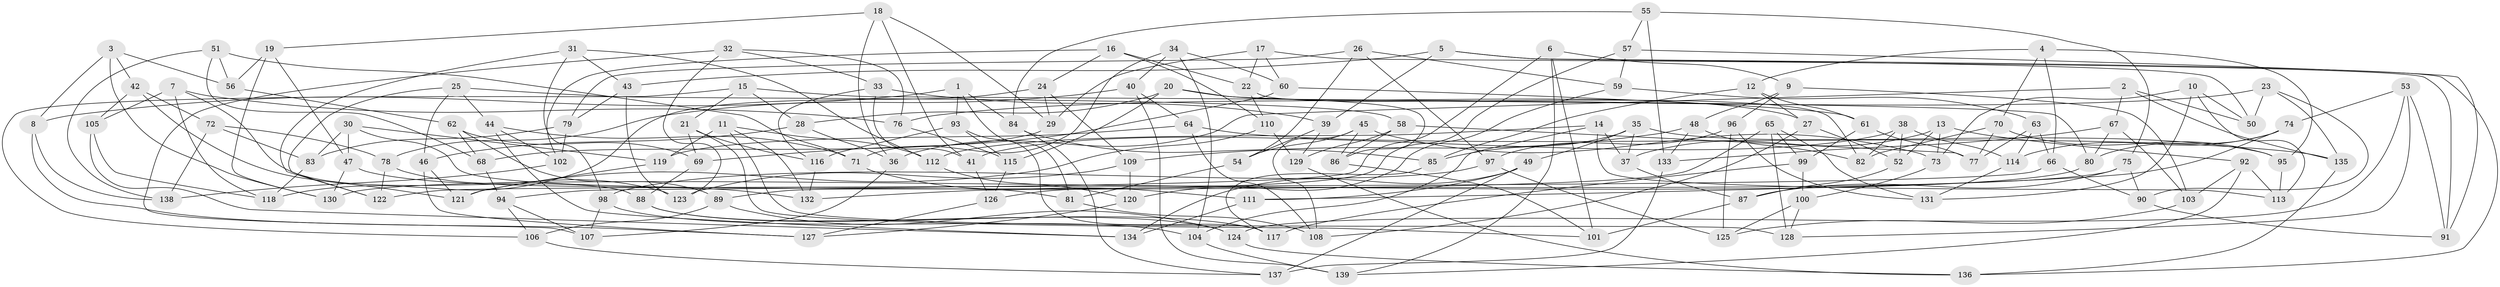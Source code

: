 // Generated by graph-tools (version 1.1) at 2025/11/02/27/25 16:11:42]
// undirected, 139 vertices, 278 edges
graph export_dot {
graph [start="1"]
  node [color=gray90,style=filled];
  1;
  2;
  3;
  4;
  5;
  6;
  7;
  8;
  9;
  10;
  11;
  12;
  13;
  14;
  15;
  16;
  17;
  18;
  19;
  20;
  21;
  22;
  23;
  24;
  25;
  26;
  27;
  28;
  29;
  30;
  31;
  32;
  33;
  34;
  35;
  36;
  37;
  38;
  39;
  40;
  41;
  42;
  43;
  44;
  45;
  46;
  47;
  48;
  49;
  50;
  51;
  52;
  53;
  54;
  55;
  56;
  57;
  58;
  59;
  60;
  61;
  62;
  63;
  64;
  65;
  66;
  67;
  68;
  69;
  70;
  71;
  72;
  73;
  74;
  75;
  76;
  77;
  78;
  79;
  80;
  81;
  82;
  83;
  84;
  85;
  86;
  87;
  88;
  89;
  90;
  91;
  92;
  93;
  94;
  95;
  96;
  97;
  98;
  99;
  100;
  101;
  102;
  103;
  104;
  105;
  106;
  107;
  108;
  109;
  110;
  111;
  112;
  113;
  114;
  115;
  116;
  117;
  118;
  119;
  120;
  121;
  122;
  123;
  124;
  125;
  126;
  127;
  128;
  129;
  130;
  131;
  132;
  133;
  134;
  135;
  136;
  137;
  138;
  139;
  1 -- 8;
  1 -- 81;
  1 -- 84;
  1 -- 93;
  2 -- 67;
  2 -- 50;
  2 -- 135;
  2 -- 36;
  3 -- 56;
  3 -- 8;
  3 -- 130;
  3 -- 42;
  4 -- 95;
  4 -- 66;
  4 -- 12;
  4 -- 70;
  5 -- 43;
  5 -- 39;
  5 -- 136;
  5 -- 50;
  6 -- 9;
  6 -- 94;
  6 -- 139;
  6 -- 101;
  7 -- 88;
  7 -- 105;
  7 -- 118;
  7 -- 76;
  8 -- 127;
  8 -- 138;
  9 -- 103;
  9 -- 96;
  9 -- 48;
  10 -- 131;
  10 -- 73;
  10 -- 50;
  10 -- 113;
  11 -- 119;
  11 -- 112;
  11 -- 128;
  11 -- 132;
  12 -- 61;
  12 -- 85;
  12 -- 27;
  13 -- 52;
  13 -- 37;
  13 -- 92;
  13 -- 73;
  14 -- 37;
  14 -- 112;
  14 -- 104;
  14 -- 113;
  15 -- 28;
  15 -- 80;
  15 -- 106;
  15 -- 21;
  16 -- 24;
  16 -- 110;
  16 -- 102;
  16 -- 22;
  17 -- 22;
  17 -- 60;
  17 -- 91;
  17 -- 29;
  18 -- 36;
  18 -- 29;
  18 -- 19;
  18 -- 41;
  19 -- 47;
  19 -- 130;
  19 -- 56;
  20 -- 27;
  20 -- 115;
  20 -- 86;
  20 -- 28;
  21 -- 101;
  21 -- 69;
  21 -- 116;
  22 -- 110;
  22 -- 82;
  23 -- 76;
  23 -- 90;
  23 -- 50;
  23 -- 135;
  24 -- 109;
  24 -- 118;
  24 -- 29;
  25 -- 58;
  25 -- 44;
  25 -- 122;
  25 -- 46;
  26 -- 59;
  26 -- 97;
  26 -- 54;
  26 -- 79;
  27 -- 52;
  27 -- 108;
  28 -- 36;
  28 -- 46;
  29 -- 68;
  30 -- 81;
  30 -- 47;
  30 -- 83;
  30 -- 119;
  31 -- 98;
  31 -- 112;
  31 -- 43;
  31 -- 122;
  32 -- 107;
  32 -- 33;
  32 -- 123;
  32 -- 76;
  33 -- 41;
  33 -- 116;
  33 -- 39;
  34 -- 71;
  34 -- 104;
  34 -- 60;
  34 -- 40;
  35 -- 37;
  35 -- 95;
  35 -- 85;
  35 -- 49;
  36 -- 107;
  37 -- 87;
  38 -- 52;
  38 -- 82;
  38 -- 114;
  38 -- 41;
  39 -- 54;
  39 -- 129;
  40 -- 64;
  40 -- 78;
  40 -- 139;
  41 -- 126;
  42 -- 72;
  42 -- 121;
  42 -- 105;
  43 -- 79;
  43 -- 123;
  44 -- 134;
  44 -- 102;
  44 -- 71;
  45 -- 108;
  45 -- 54;
  45 -- 73;
  45 -- 86;
  46 -- 127;
  46 -- 121;
  47 -- 130;
  47 -- 132;
  48 -- 82;
  48 -- 109;
  48 -- 133;
  49 -- 137;
  49 -- 111;
  49 -- 134;
  51 -- 68;
  51 -- 56;
  51 -- 71;
  51 -- 138;
  52 -- 87;
  53 -- 124;
  53 -- 128;
  53 -- 91;
  53 -- 74;
  54 -- 81;
  55 -- 75;
  55 -- 133;
  55 -- 57;
  55 -- 84;
  56 -- 62;
  57 -- 59;
  57 -- 89;
  57 -- 91;
  58 -- 129;
  58 -- 86;
  58 -- 77;
  59 -- 63;
  59 -- 120;
  60 -- 69;
  60 -- 61;
  61 -- 99;
  61 -- 77;
  62 -- 89;
  62 -- 68;
  62 -- 69;
  63 -- 66;
  63 -- 77;
  63 -- 114;
  64 -- 119;
  64 -- 135;
  64 -- 108;
  65 -- 132;
  65 -- 128;
  65 -- 99;
  65 -- 131;
  66 -- 90;
  66 -- 122;
  67 -- 80;
  67 -- 133;
  67 -- 103;
  68 -- 94;
  69 -- 88;
  70 -- 82;
  70 -- 95;
  70 -- 77;
  71 -- 111;
  72 -- 138;
  72 -- 83;
  72 -- 78;
  73 -- 100;
  74 -- 80;
  74 -- 111;
  74 -- 114;
  75 -- 87;
  75 -- 90;
  75 -- 126;
  76 -- 115;
  78 -- 122;
  78 -- 123;
  79 -- 102;
  79 -- 83;
  80 -- 130;
  81 -- 108;
  83 -- 118;
  84 -- 137;
  84 -- 85;
  85 -- 117;
  86 -- 101;
  87 -- 101;
  88 -- 124;
  88 -- 117;
  89 -- 106;
  89 -- 124;
  90 -- 91;
  92 -- 139;
  92 -- 103;
  92 -- 113;
  93 -- 116;
  93 -- 115;
  93 -- 117;
  94 -- 107;
  94 -- 106;
  95 -- 113;
  96 -- 97;
  96 -- 125;
  96 -- 131;
  97 -- 125;
  97 -- 98;
  98 -- 107;
  98 -- 104;
  99 -- 117;
  99 -- 100;
  100 -- 125;
  100 -- 128;
  102 -- 138;
  103 -- 125;
  104 -- 139;
  105 -- 118;
  105 -- 134;
  106 -- 137;
  109 -- 120;
  109 -- 123;
  110 -- 121;
  110 -- 129;
  111 -- 134;
  112 -- 120;
  114 -- 131;
  115 -- 126;
  116 -- 132;
  119 -- 121;
  120 -- 127;
  124 -- 136;
  126 -- 127;
  129 -- 136;
  133 -- 137;
  135 -- 136;
}
